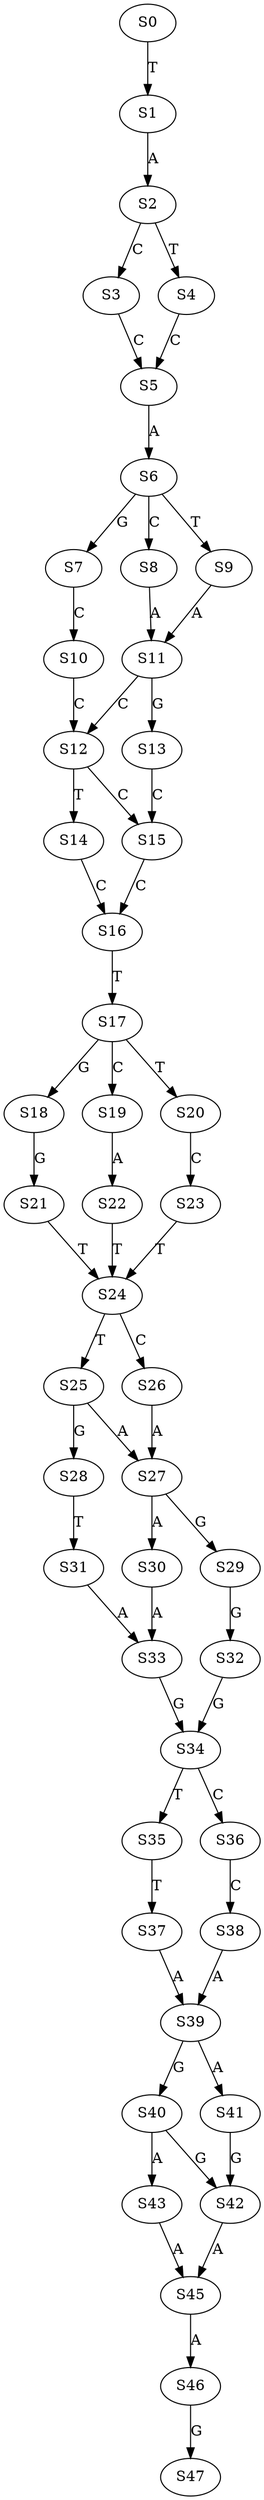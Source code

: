 strict digraph  {
	S0 -> S1 [ label = T ];
	S1 -> S2 [ label = A ];
	S2 -> S3 [ label = C ];
	S2 -> S4 [ label = T ];
	S3 -> S5 [ label = C ];
	S4 -> S5 [ label = C ];
	S5 -> S6 [ label = A ];
	S6 -> S7 [ label = G ];
	S6 -> S8 [ label = C ];
	S6 -> S9 [ label = T ];
	S7 -> S10 [ label = C ];
	S8 -> S11 [ label = A ];
	S9 -> S11 [ label = A ];
	S10 -> S12 [ label = C ];
	S11 -> S13 [ label = G ];
	S11 -> S12 [ label = C ];
	S12 -> S14 [ label = T ];
	S12 -> S15 [ label = C ];
	S13 -> S15 [ label = C ];
	S14 -> S16 [ label = C ];
	S15 -> S16 [ label = C ];
	S16 -> S17 [ label = T ];
	S17 -> S18 [ label = G ];
	S17 -> S19 [ label = C ];
	S17 -> S20 [ label = T ];
	S18 -> S21 [ label = G ];
	S19 -> S22 [ label = A ];
	S20 -> S23 [ label = C ];
	S21 -> S24 [ label = T ];
	S22 -> S24 [ label = T ];
	S23 -> S24 [ label = T ];
	S24 -> S25 [ label = T ];
	S24 -> S26 [ label = C ];
	S25 -> S27 [ label = A ];
	S25 -> S28 [ label = G ];
	S26 -> S27 [ label = A ];
	S27 -> S29 [ label = G ];
	S27 -> S30 [ label = A ];
	S28 -> S31 [ label = T ];
	S29 -> S32 [ label = G ];
	S30 -> S33 [ label = A ];
	S31 -> S33 [ label = A ];
	S32 -> S34 [ label = G ];
	S33 -> S34 [ label = G ];
	S34 -> S35 [ label = T ];
	S34 -> S36 [ label = C ];
	S35 -> S37 [ label = T ];
	S36 -> S38 [ label = C ];
	S37 -> S39 [ label = A ];
	S38 -> S39 [ label = A ];
	S39 -> S40 [ label = G ];
	S39 -> S41 [ label = A ];
	S40 -> S42 [ label = G ];
	S40 -> S43 [ label = A ];
	S41 -> S42 [ label = G ];
	S42 -> S45 [ label = A ];
	S43 -> S45 [ label = A ];
	S45 -> S46 [ label = A ];
	S46 -> S47 [ label = G ];
}
